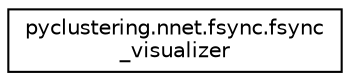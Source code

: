 digraph "Graphical Class Hierarchy"
{
 // INTERACTIVE_SVG=YES
 // LATEX_PDF_SIZE
  edge [fontname="Helvetica",fontsize="10",labelfontname="Helvetica",labelfontsize="10"];
  node [fontname="Helvetica",fontsize="10",shape=record];
  rankdir="LR";
  Node0 [label="pyclustering.nnet.fsync.fsync\l_visualizer",height=0.2,width=0.4,color="black", fillcolor="white", style="filled",URL="$d4/df4/classpyclustering_1_1nnet_1_1fsync_1_1fsync__visualizer.html",tooltip="Visualizer of output dynamic of sync network in frequency domain."];
}
